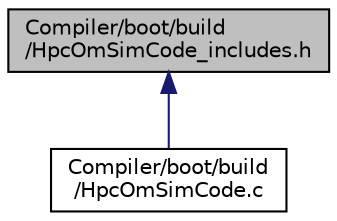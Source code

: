 digraph "Compiler/boot/build/HpcOmSimCode_includes.h"
{
  edge [fontname="Helvetica",fontsize="10",labelfontname="Helvetica",labelfontsize="10"];
  node [fontname="Helvetica",fontsize="10",shape=record];
  Node1 [label="Compiler/boot/build\l/HpcOmSimCode_includes.h",height=0.2,width=0.4,color="black", fillcolor="grey75", style="filled", fontcolor="black"];
  Node1 -> Node2 [dir="back",color="midnightblue",fontsize="10",style="solid",fontname="Helvetica"];
  Node2 [label="Compiler/boot/build\l/HpcOmSimCode.c",height=0.2,width=0.4,color="black", fillcolor="white", style="filled",URL="$db/de6/_hpc_om_sim_code_8c.html"];
}
